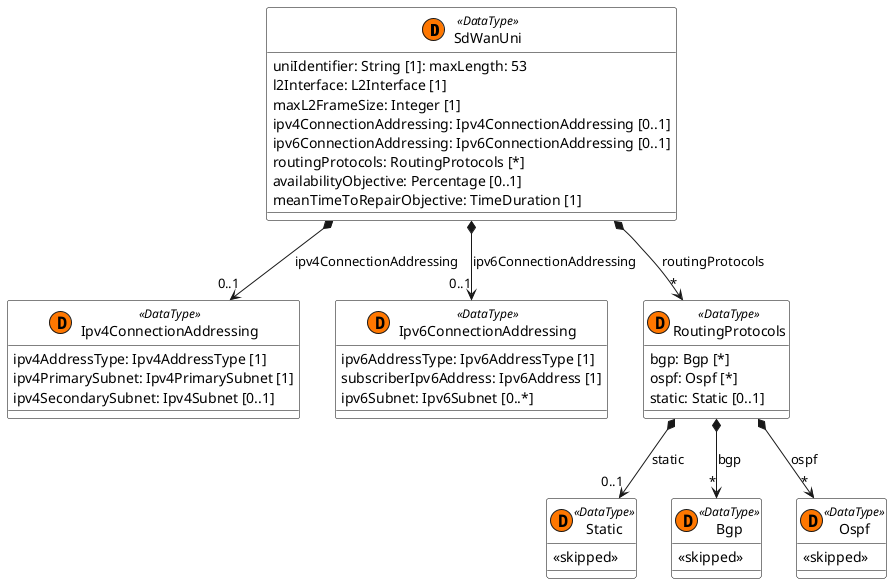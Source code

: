 @startuml

skinparam {
    FontName Times
    ClassBackgroundColor White
    ClassBorderColor Black
    ClassBorderColor<<ServiceSpecification>> FireBrick
}

!define datatype(x) class x << (D,#FF7700) DataType>>

datatype(SdWanUni) {

    uniIdentifier: String [1]: maxLength: 53
    l2Interface: L2Interface [1]
    maxL2FrameSize: Integer [1]
    ipv4ConnectionAddressing: Ipv4ConnectionAddressing [0..1]
    ipv6ConnectionAddressing: Ipv6ConnectionAddressing [0..1]
    routingProtocols: RoutingProtocols [*]
    availabilityObjective: Percentage [0..1]
    meanTimeToRepairObjective: TimeDuration [1]
}

SdWanUni *-->"0..1" Ipv4ConnectionAddressing : ipv4ConnectionAddressing
SdWanUni *--> "0..1" Ipv6ConnectionAddressing : ipv6ConnectionAddressing
SdWanUni *--> "*" RoutingProtocols : routingProtocols

datatype(Ipv4ConnectionAddressing) {
    ipv4AddressType: Ipv4AddressType [1]
    ipv4PrimarySubnet: Ipv4PrimarySubnet [1]
    ipv4SecondarySubnet: Ipv4Subnet [0..1]
}

datatype(Ipv6ConnectionAddressing) {
    ipv6AddressType: Ipv6AddressType [1]
    subscriberIpv6Address: Ipv6Address [1]
    ipv6Subnet: Ipv6Subnet [0..*]
}

datatype(RoutingProtocols) {
    bgp: Bgp [*]
    ospf: Ospf [*]
    static: Static [0..1]
}



datatype(Static) {
    <<skipped>>
}

datatype(Bgp) {
    <<skipped>>
}

datatype(Ospf) {
    <<skipped>>
}

RoutingProtocols *-->"0..1" Static : static
RoutingProtocols *-->"*" Bgp : bgp
RoutingProtocols *-->"*" Ospf : ospf


@enduml